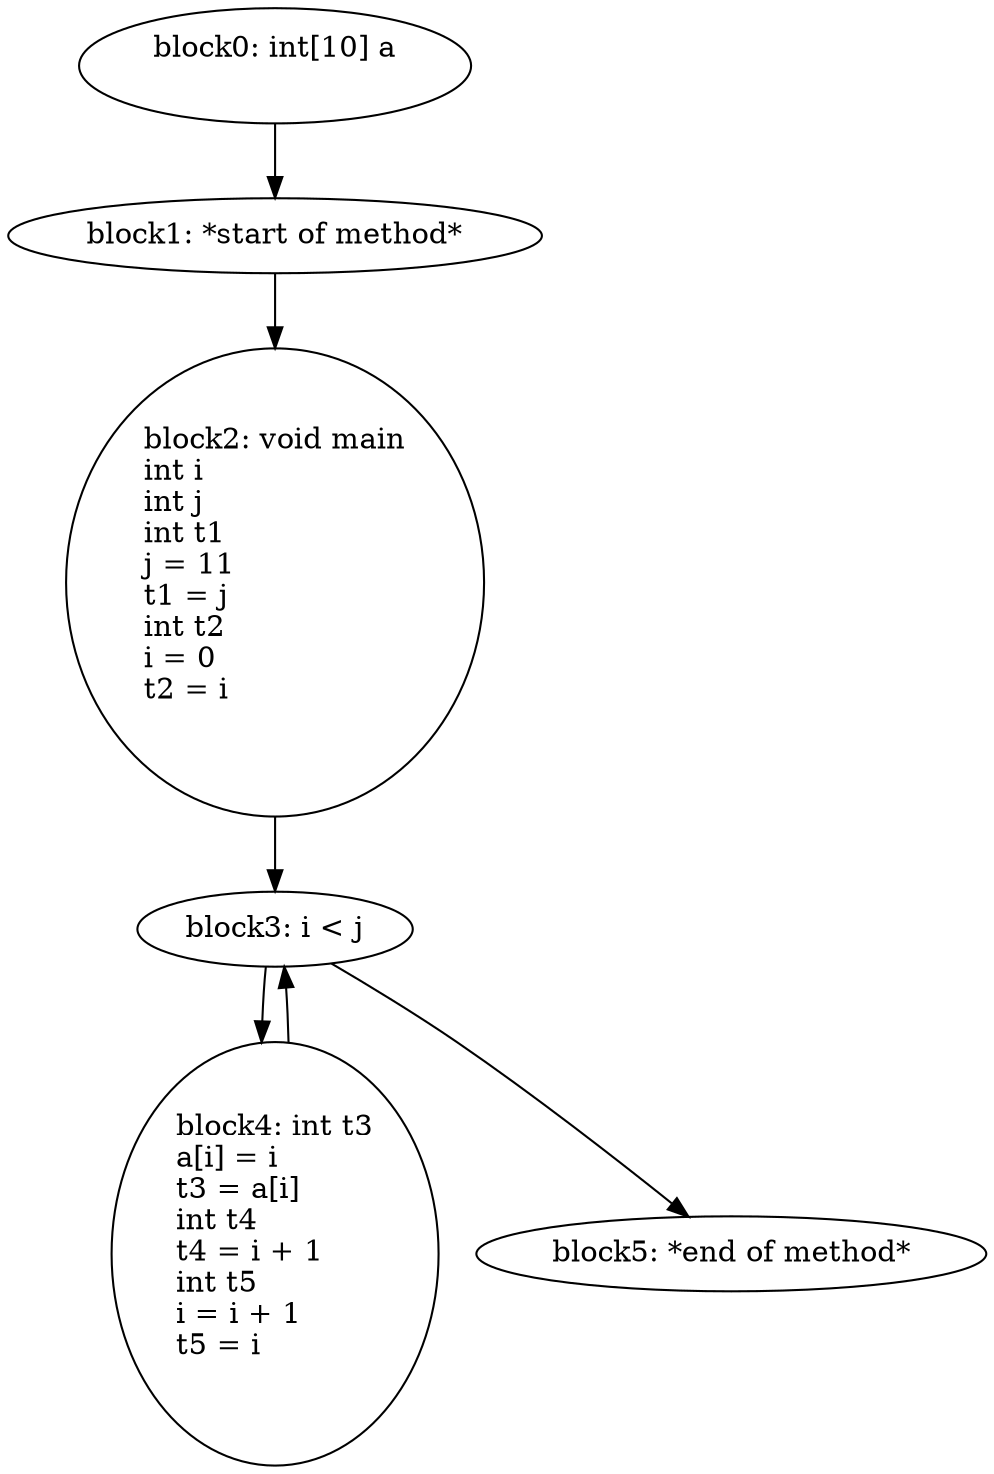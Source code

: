 digraph G {
  block0 [ label="block0: int[10]\ a\l\l" ];
  block1 [ label="block1: *start\ of\ method*\l" ];
  block2 [ label="block2: void\ main\lint\ i\lint\ j\lint\ t1\lj\ =\ 11\lt1\ =\ j\lint\ t2\li\ =\ 0\lt2\ =\ i\l\l" ];
  block3 [ label="block3: i\ \<\ j\l" ];
  block4 [ label="block4: int\ t3\la[i]\ =\ i\lt3\ =\ a[i]\lint\ t4\lt4\ =\ i\ +\ 1\lint\ t5\li\ =\ i\ +\ 1\lt5\ =\ i\l\l" ];
  block5 [ label="block5: *end\ of\ method*\l" ];
  block0 -> block1;
  block1 -> block2;
  block2 -> block3;
  block3 -> block4;
  block4 -> block3;
  block3 -> block5;
}
